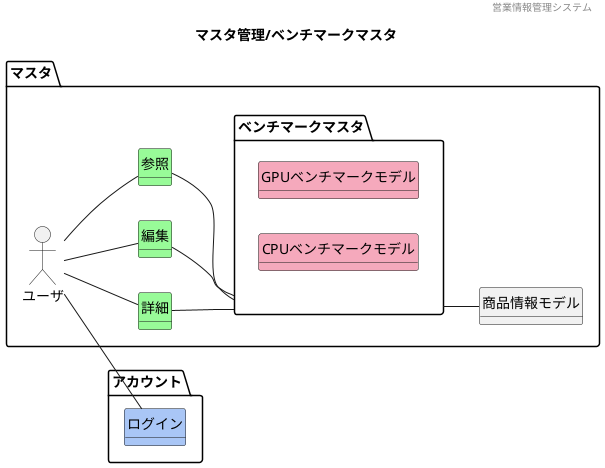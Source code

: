 @startuml images/マスタ管理/ベンチマークマスタ
' ヘッダー
header 営業情報管理システム
' タイトル
title マスタ管理/ベンチマークマスタ
' 
hide circle
' 
hide method
left to right direction

package "アカウント"{
    class "ログイン" #A9C6F6
}

package "マスタ" {
    'ユーザや外部システム
    mix_actor "ユーザ"
    class "詳細" #98fb98
    class "編集" #98fb98
    class "参照" #98fb98
    package ベンチマークマスタ{
        class "GPUベンチマークモデル" #F5A9BC 
        class "CPUベンチマークモデル" #F5A9BC 
    }
    class "商品情報モデル"
    ' class "" #F5A9BC
    ' class "" #ffd700

    'モデル同士の関係
    ユーザ -- 参照
    ユーザ -- 編集
    ユーザ -- 詳細
    ユーザ -- ログイン
    参照 -- ベンチマークマスタ
    編集 -- ベンチマークマスタ
    詳細 -- ベンチマークマスタ
    ベンチマークマスタ -- 商品情報モデル

    'ドメインクラスの属性

}




@enduml